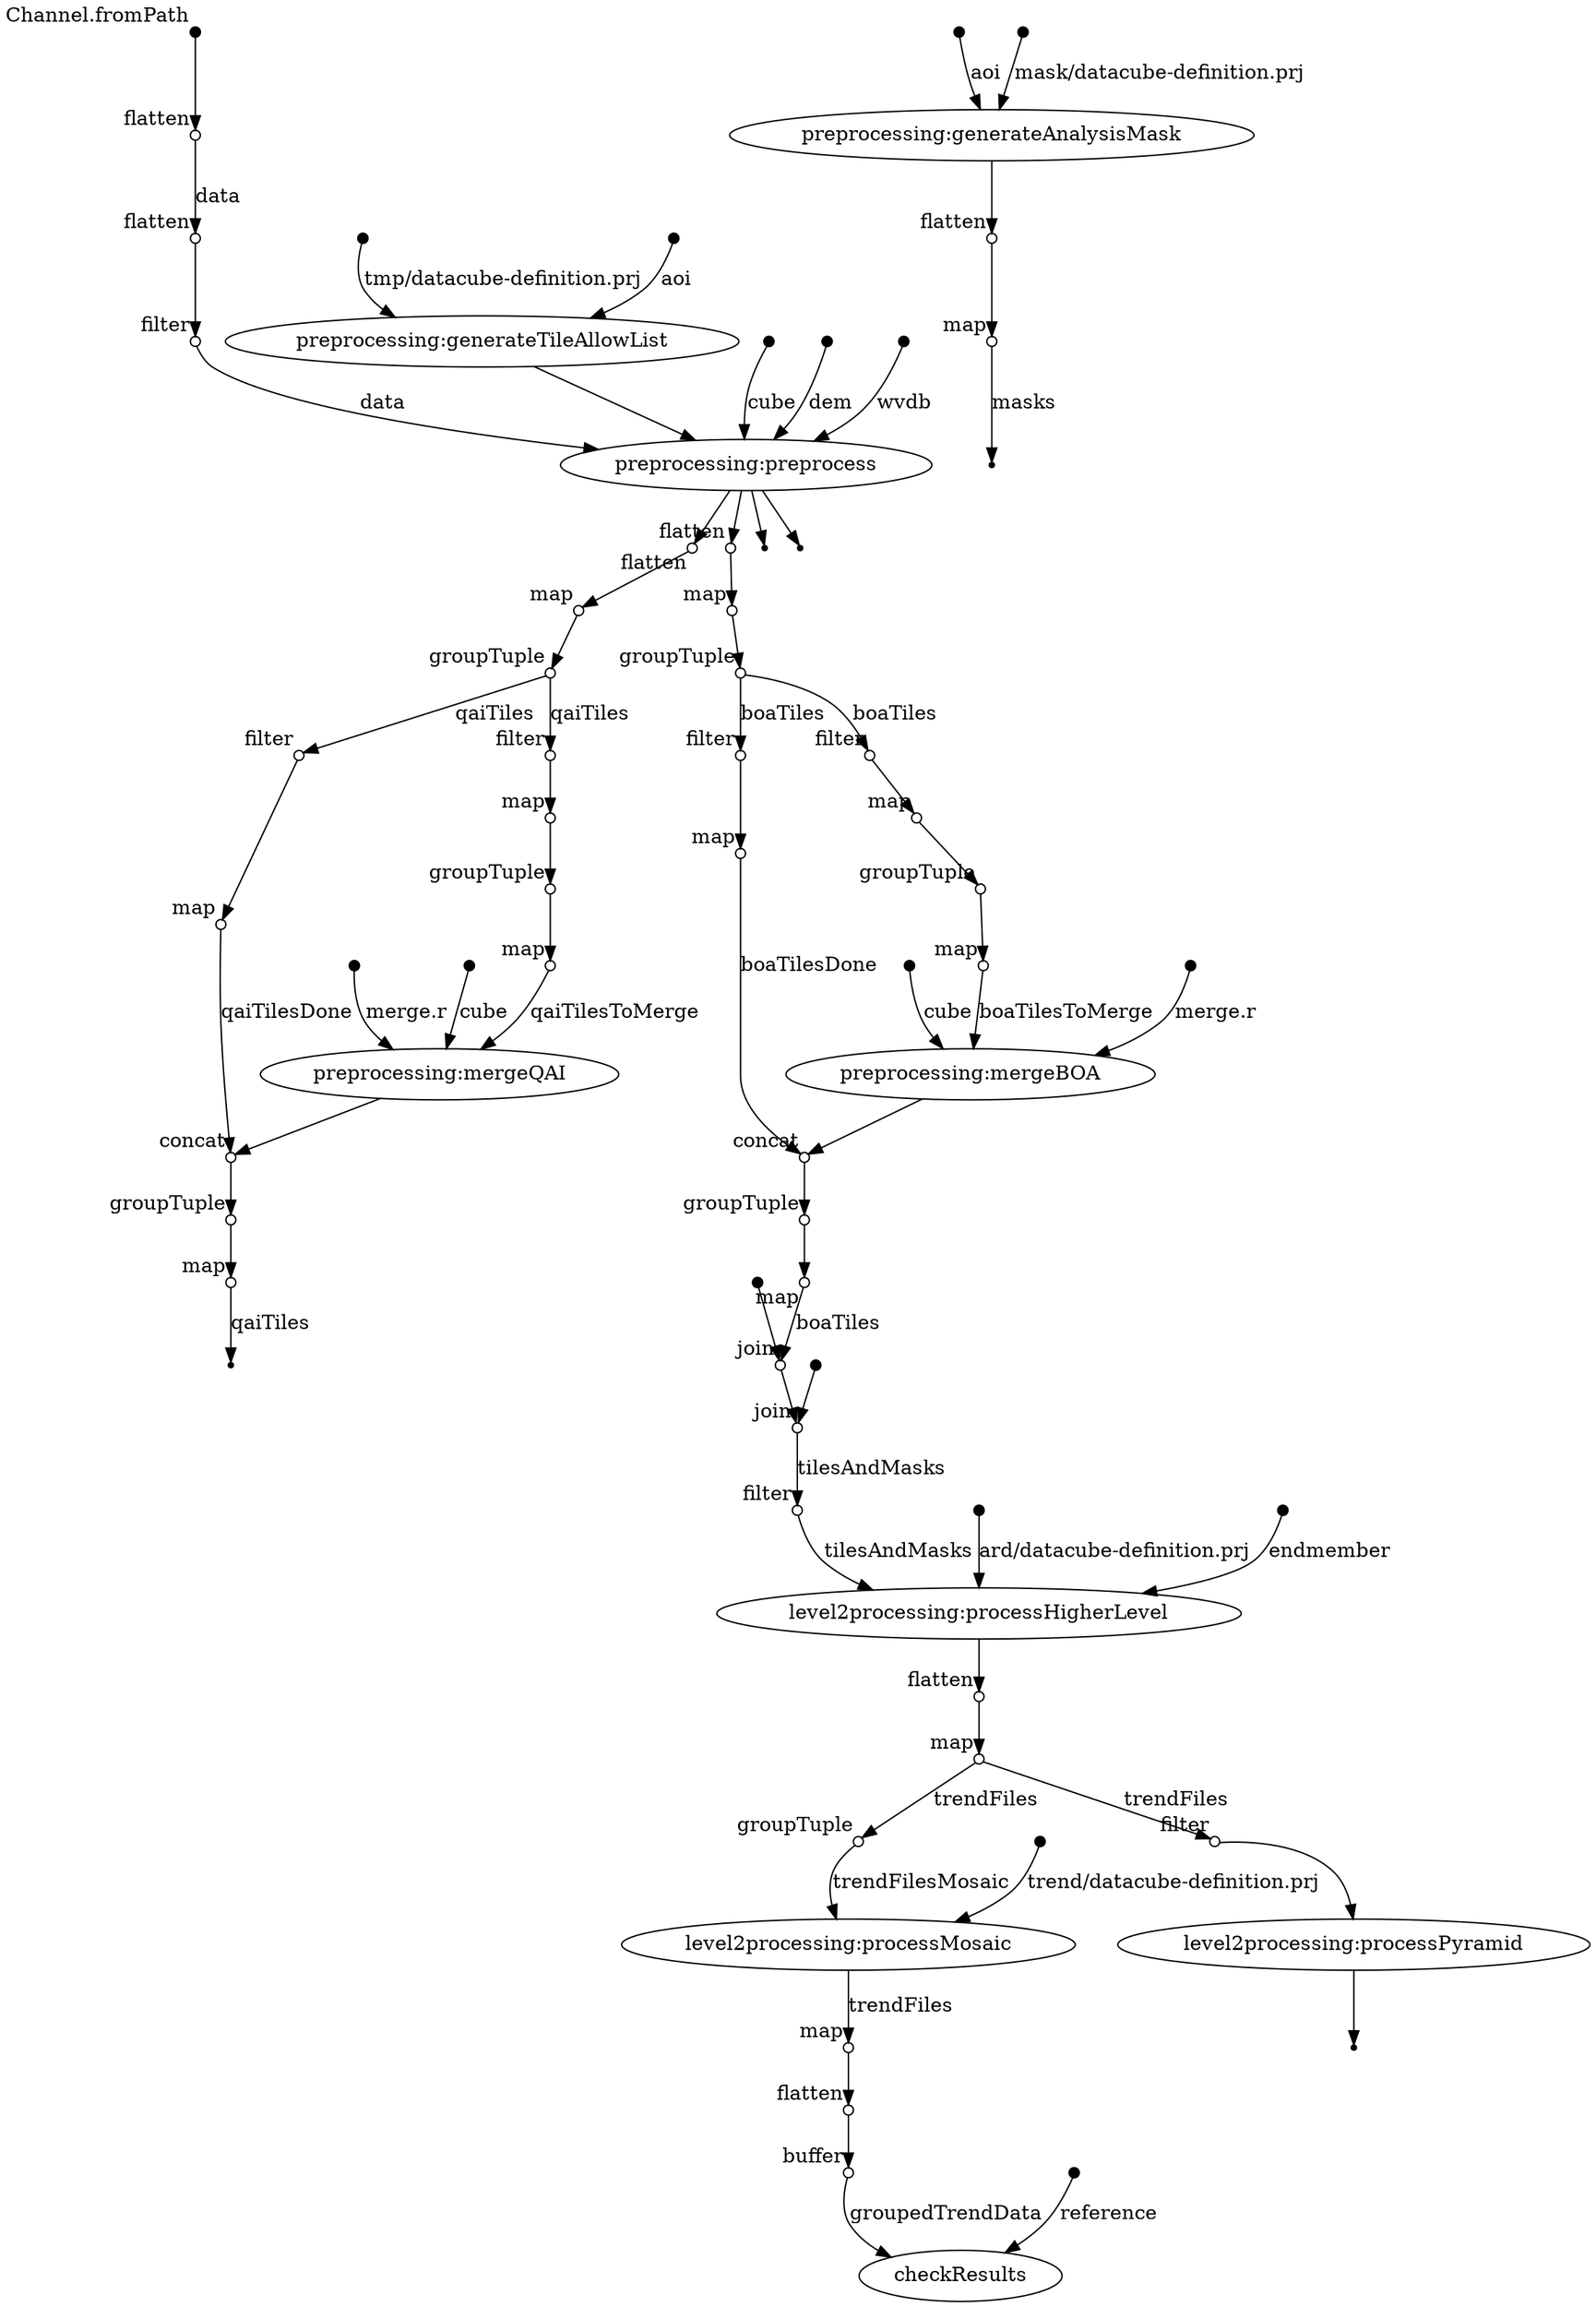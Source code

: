 digraph "dag" {
p0 [shape=point,label="",fixedsize=true,width=0.1,xlabel="Channel.fromPath"];
p1 [shape=circle,label="",fixedsize=true,width=0.1,xlabel="flatten"];
p0 -> p1;

p1 [shape=circle,label="",fixedsize=true,width=0.1,xlabel="flatten"];
p2 [shape=circle,label="",fixedsize=true,width=0.1,xlabel="flatten"];
p1 -> p2 [label="data"];

p2 [shape=circle,label="",fixedsize=true,width=0.1,xlabel="flatten"];
p3 [shape=circle,label="",fixedsize=true,width=0.1,xlabel="filter"];
p2 -> p3;

p3 [shape=circle,label="",fixedsize=true,width=0.1,xlabel="filter"];
p16 [label="preprocessing:preprocess"];
p3 -> p16 [label="data"];

p4 [shape=point,label="",fixedsize=true,width=0.1];
p6 [label="preprocessing:generateTileAllowList"];
p4 -> p6 [label="aoi"];

p5 [shape=point,label="",fixedsize=true,width=0.1];
p6 [label="preprocessing:generateTileAllowList"];
p5 -> p6 [label="tmp/datacube-definition.prj"];

p6 [label="preprocessing:generateTileAllowList"];
p16 [label="preprocessing:preprocess"];
p6 -> p16;

p7 [shape=point,label="",fixedsize=true,width=0.1];
p9 [label="preprocessing:generateAnalysisMask"];
p7 -> p9 [label="aoi"];

p8 [shape=point,label="",fixedsize=true,width=0.1];
p9 [label="preprocessing:generateAnalysisMask"];
p8 -> p9 [label="mask/datacube-definition.prj"];

p9 [label="preprocessing:generateAnalysisMask"];
p10 [shape=circle,label="",fixedsize=true,width=0.1,xlabel="flatten"];
p9 -> p10;

p10 [shape=circle,label="",fixedsize=true,width=0.1,xlabel="flatten"];
p11 [shape=circle,label="",fixedsize=true,width=0.1,xlabel="map"];
p10 -> p11;

p11 [shape=circle,label="",fixedsize=true,width=0.1,xlabel="map"];
p12 [shape=point];
p11 -> p12 [label="masks"];

p13 [shape=point,label="",fixedsize=true,width=0.1];
p16 [label="preprocessing:preprocess"];
p13 -> p16 [label="cube"];

p14 [shape=point,label="",fixedsize=true,width=0.1];
p16 [label="preprocessing:preprocess"];
p14 -> p16 [label="dem"];

p15 [shape=point,label="",fixedsize=true,width=0.1];
p16 [label="preprocessing:preprocess"];
p15 -> p16 [label="wvdb"];

p16 [label="preprocessing:preprocess"];
p19 [shape=circle,label="",fixedsize=true,width=0.1,xlabel="flatten"];
p16 -> p19;

p16 [label="preprocessing:preprocess"];
p22 [shape=circle,label="",fixedsize=true,width=0.1,xlabel="flatten"];
p16 -> p22;

p16 [label="preprocessing:preprocess"];
p18 [shape=point];
p16 -> p18;

p16 [label="preprocessing:preprocess"];
p17 [shape=point];
p16 -> p17;

p19 [shape=circle,label="",fixedsize=true,width=0.1,xlabel="flatten"];
p20 [shape=circle,label="",fixedsize=true,width=0.1,xlabel="map"];
p19 -> p20;

p20 [shape=circle,label="",fixedsize=true,width=0.1,xlabel="map"];
p21 [shape=circle,label="",fixedsize=true,width=0.1,xlabel="groupTuple"];
p20 -> p21;

p21 [shape=circle,label="",fixedsize=true,width=0.1,xlabel="groupTuple"];
p25 [shape=circle,label="",fixedsize=true,width=0.1,xlabel="filter"];
p21 -> p25 [label="boaTiles"];

p22 [shape=circle,label="",fixedsize=true,width=0.1,xlabel="flatten"];
p23 [shape=circle,label="",fixedsize=true,width=0.1,xlabel="map"];
p22 -> p23;

p23 [shape=circle,label="",fixedsize=true,width=0.1,xlabel="map"];
p24 [shape=circle,label="",fixedsize=true,width=0.1,xlabel="groupTuple"];
p23 -> p24;

p24 [shape=circle,label="",fixedsize=true,width=0.1,xlabel="groupTuple"];
p29 [shape=circle,label="",fixedsize=true,width=0.1,xlabel="filter"];
p24 -> p29 [label="qaiTiles"];

p25 [shape=circle,label="",fixedsize=true,width=0.1,xlabel="filter"];
p26 [shape=circle,label="",fixedsize=true,width=0.1,xlabel="map"];
p25 -> p26;

p26 [shape=circle,label="",fixedsize=true,width=0.1,xlabel="map"];
p27 [shape=circle,label="",fixedsize=true,width=0.1,xlabel="groupTuple"];
p26 -> p27;

p27 [shape=circle,label="",fixedsize=true,width=0.1,xlabel="groupTuple"];
p28 [shape=circle,label="",fixedsize=true,width=0.1,xlabel="map"];
p27 -> p28;

p28 [shape=circle,label="",fixedsize=true,width=0.1,xlabel="map"];
p39 [label="preprocessing:mergeBOA"];
p28 -> p39 [label="boaTilesToMerge"];

p29 [shape=circle,label="",fixedsize=true,width=0.1,xlabel="filter"];
p30 [shape=circle,label="",fixedsize=true,width=0.1,xlabel="map"];
p29 -> p30;

p30 [shape=circle,label="",fixedsize=true,width=0.1,xlabel="map"];
p31 [shape=circle,label="",fixedsize=true,width=0.1,xlabel="groupTuple"];
p30 -> p31;

p31 [shape=circle,label="",fixedsize=true,width=0.1,xlabel="groupTuple"];
p32 [shape=circle,label="",fixedsize=true,width=0.1,xlabel="map"];
p31 -> p32;

p32 [shape=circle,label="",fixedsize=true,width=0.1,xlabel="map"];
p42 [label="preprocessing:mergeQAI"];
p32 -> p42 [label="qaiTilesToMerge"];

p21 [shape=circle,label="",fixedsize=true,width=0.1,xlabel="groupTuple"];
p33 [shape=circle,label="",fixedsize=true,width=0.1,xlabel="filter"];
p21 -> p33 [label="boaTiles"];

p33 [shape=circle,label="",fixedsize=true,width=0.1,xlabel="filter"];
p34 [shape=circle,label="",fixedsize=true,width=0.1,xlabel="map"];
p33 -> p34;

p34 [shape=circle,label="",fixedsize=true,width=0.1,xlabel="map"];
p43 [shape=circle,label="",fixedsize=true,width=0.1,xlabel="concat"];
p34 -> p43 [label="boaTilesDone"];

p24 [shape=circle,label="",fixedsize=true,width=0.1,xlabel="groupTuple"];
p35 [shape=circle,label="",fixedsize=true,width=0.1,xlabel="filter"];
p24 -> p35 [label="qaiTiles"];

p35 [shape=circle,label="",fixedsize=true,width=0.1,xlabel="filter"];
p36 [shape=circle,label="",fixedsize=true,width=0.1,xlabel="map"];
p35 -> p36;

p36 [shape=circle,label="",fixedsize=true,width=0.1,xlabel="map"];
p46 [shape=circle,label="",fixedsize=true,width=0.1,xlabel="concat"];
p36 -> p46 [label="qaiTilesDone"];

p37 [shape=point,label="",fixedsize=true,width=0.1];
p39 [label="preprocessing:mergeBOA"];
p37 -> p39 [label="merge.r"];

p38 [shape=point,label="",fixedsize=true,width=0.1];
p39 [label="preprocessing:mergeBOA"];
p38 -> p39 [label="cube"];

p39 [label="preprocessing:mergeBOA"];
p43 [shape=circle,label="",fixedsize=true,width=0.1,xlabel="concat"];
p39 -> p43;

p40 [shape=point,label="",fixedsize=true,width=0.1];
p42 [label="preprocessing:mergeQAI"];
p40 -> p42 [label="merge.r"];

p41 [shape=point,label="",fixedsize=true,width=0.1];
p42 [label="preprocessing:mergeQAI"];
p41 -> p42 [label="cube"];

p42 [label="preprocessing:mergeQAI"];
p46 [shape=circle,label="",fixedsize=true,width=0.1,xlabel="concat"];
p42 -> p46;

p43 [shape=circle,label="",fixedsize=true,width=0.1,xlabel="concat"];
p44 [shape=circle,label="",fixedsize=true,width=0.1,xlabel="groupTuple"];
p43 -> p44;

p44 [shape=circle,label="",fixedsize=true,width=0.1,xlabel="groupTuple"];
p45 [shape=circle,label="",fixedsize=true,width=0.1,xlabel="map"];
p44 -> p45;

p45 [shape=circle,label="",fixedsize=true,width=0.1,xlabel="map"];
p51 [shape=circle,label="",fixedsize=true,width=0.1,xlabel="join"];
p45 -> p51 [label="boaTiles"];

p46 [shape=circle,label="",fixedsize=true,width=0.1,xlabel="concat"];
p47 [shape=circle,label="",fixedsize=true,width=0.1,xlabel="groupTuple"];
p46 -> p47;

p47 [shape=circle,label="",fixedsize=true,width=0.1,xlabel="groupTuple"];
p48 [shape=circle,label="",fixedsize=true,width=0.1,xlabel="map"];
p47 -> p48;

p48 [shape=circle,label="",fixedsize=true,width=0.1,xlabel="map"];
p49 [shape=point];
p48 -> p49 [label="qaiTiles"];

p50 [shape=point,label="",fixedsize=true,width=0.1];
p51 [shape=circle,label="",fixedsize=true,width=0.1,xlabel="join"];
p50 -> p51;

p51 [shape=circle,label="",fixedsize=true,width=0.1,xlabel="join"];
p53 [shape=circle,label="",fixedsize=true,width=0.1,xlabel="join"];
p51 -> p53;

p52 [shape=point,label="",fixedsize=true,width=0.1];
p53 [shape=circle,label="",fixedsize=true,width=0.1,xlabel="join"];
p52 -> p53;

p53 [shape=circle,label="",fixedsize=true,width=0.1,xlabel="join"];
p54 [shape=circle,label="",fixedsize=true,width=0.1,xlabel="filter"];
p53 -> p54 [label="tilesAndMasks"];

p54 [shape=circle,label="",fixedsize=true,width=0.1,xlabel="filter"];
p57 [label="level2processing:processHigherLevel"];
p54 -> p57 [label="tilesAndMasks"];

p55 [shape=point,label="",fixedsize=true,width=0.1];
p57 [label="level2processing:processHigherLevel"];
p55 -> p57 [label="ard/datacube-definition.prj"];

p56 [shape=point,label="",fixedsize=true,width=0.1];
p57 [label="level2processing:processHigherLevel"];
p56 -> p57 [label="endmember"];

p57 [label="level2processing:processHigherLevel"];
p58 [shape=circle,label="",fixedsize=true,width=0.1,xlabel="flatten"];
p57 -> p58;

p58 [shape=circle,label="",fixedsize=true,width=0.1,xlabel="flatten"];
p59 [shape=circle,label="",fixedsize=true,width=0.1,xlabel="map"];
p58 -> p59;

p59 [shape=circle,label="",fixedsize=true,width=0.1,xlabel="map"];
p60 [shape=circle,label="",fixedsize=true,width=0.1,xlabel="groupTuple"];
p59 -> p60 [label="trendFiles"];

p60 [shape=circle,label="",fixedsize=true,width=0.1,xlabel="groupTuple"];
p62 [label="level2processing:processMosaic"];
p60 -> p62 [label="trendFilesMosaic"];

p61 [shape=point,label="",fixedsize=true,width=0.1];
p62 [label="level2processing:processMosaic"];
p61 -> p62 [label="trend/datacube-definition.prj"];

p62 [label="level2processing:processMosaic"];
p66 [shape=circle,label="",fixedsize=true,width=0.1,xlabel="map"];
p62 -> p66 [label="trendFiles"];

p59 [shape=circle,label="",fixedsize=true,width=0.1,xlabel="map"];
p63 [shape=circle,label="",fixedsize=true,width=0.1,xlabel="filter"];
p59 -> p63 [label="trendFiles"];

p63 [shape=circle,label="",fixedsize=true,width=0.1,xlabel="filter"];
p64 [label="level2processing:processPyramid"];
p63 -> p64;

p64 [label="level2processing:processPyramid"];
p65 [shape=point];
p64 -> p65;

p66 [shape=circle,label="",fixedsize=true,width=0.1,xlabel="map"];
p67 [shape=circle,label="",fixedsize=true,width=0.1,xlabel="flatten"];
p66 -> p67;

p67 [shape=circle,label="",fixedsize=true,width=0.1,xlabel="flatten"];
p68 [shape=circle,label="",fixedsize=true,width=0.1,xlabel="buffer"];
p67 -> p68;

p68 [shape=circle,label="",fixedsize=true,width=0.1,xlabel="buffer"];
p70 [label="checkResults"];
p68 -> p70 [label="groupedTrendData"];

p69 [shape=point,label="",fixedsize=true,width=0.1];
p70 [label="checkResults"];
p69 -> p70 [label="reference"];

}
